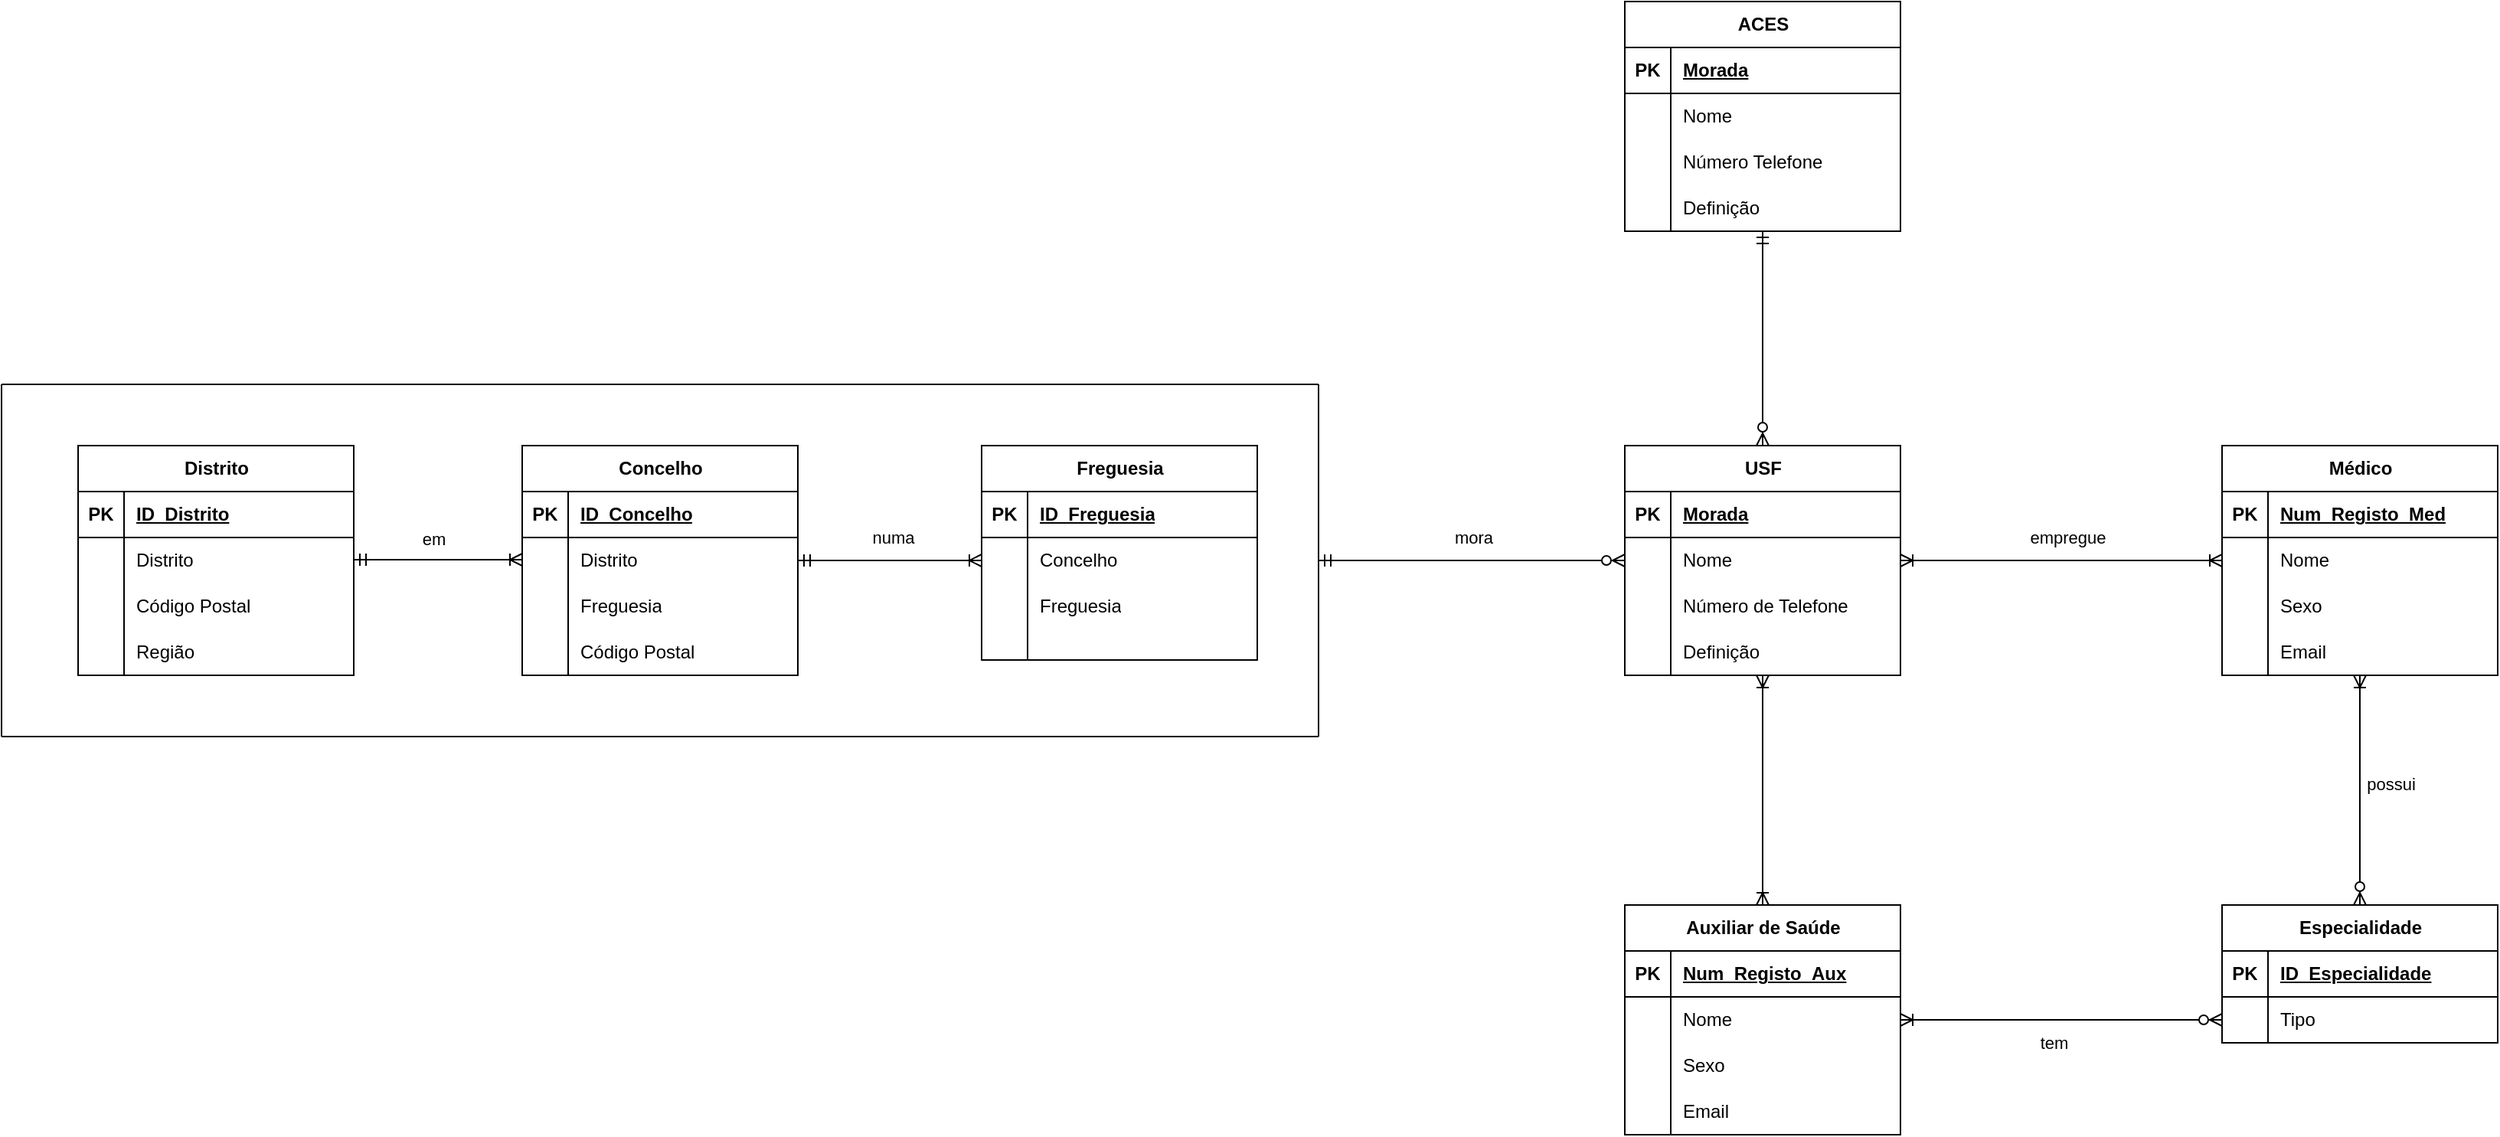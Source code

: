 <mxfile version="22.1.0" type="device">
  <diagram id="R2lEEEUBdFMjLlhIrx00" name="Page-1">
    <mxGraphModel dx="2692" dy="1961" grid="1" gridSize="10" guides="1" tooltips="1" connect="1" arrows="1" fold="1" page="1" pageScale="1" pageWidth="850" pageHeight="1100" math="0" shadow="0" extFonts="Permanent Marker^https://fonts.googleapis.com/css?family=Permanent+Marker">
      <root>
        <mxCell id="0" />
        <mxCell id="1" parent="0" />
        <mxCell id="elpgl7ufbxn8hBwSYkPj-1" value="USF" style="shape=table;startSize=30;container=1;collapsible=1;childLayout=tableLayout;fixedRows=1;rowLines=0;fontStyle=1;align=center;resizeLast=1;html=1;" vertex="1" parent="1">
          <mxGeometry x="860" y="240" width="180" height="150" as="geometry" />
        </mxCell>
        <mxCell id="elpgl7ufbxn8hBwSYkPj-2" value="" style="shape=tableRow;horizontal=0;startSize=0;swimlaneHead=0;swimlaneBody=0;fillColor=none;collapsible=0;dropTarget=0;points=[[0,0.5],[1,0.5]];portConstraint=eastwest;top=0;left=0;right=0;bottom=1;" vertex="1" parent="elpgl7ufbxn8hBwSYkPj-1">
          <mxGeometry y="30" width="180" height="30" as="geometry" />
        </mxCell>
        <mxCell id="elpgl7ufbxn8hBwSYkPj-3" value="PK" style="shape=partialRectangle;connectable=0;fillColor=none;top=0;left=0;bottom=0;right=0;fontStyle=1;overflow=hidden;whiteSpace=wrap;html=1;" vertex="1" parent="elpgl7ufbxn8hBwSYkPj-2">
          <mxGeometry width="30" height="30" as="geometry">
            <mxRectangle width="30" height="30" as="alternateBounds" />
          </mxGeometry>
        </mxCell>
        <mxCell id="elpgl7ufbxn8hBwSYkPj-4" value="Morada" style="shape=partialRectangle;connectable=0;fillColor=none;top=0;left=0;bottom=0;right=0;align=left;spacingLeft=6;fontStyle=5;overflow=hidden;whiteSpace=wrap;html=1;" vertex="1" parent="elpgl7ufbxn8hBwSYkPj-2">
          <mxGeometry x="30" width="150" height="30" as="geometry">
            <mxRectangle width="150" height="30" as="alternateBounds" />
          </mxGeometry>
        </mxCell>
        <mxCell id="elpgl7ufbxn8hBwSYkPj-5" value="" style="shape=tableRow;horizontal=0;startSize=0;swimlaneHead=0;swimlaneBody=0;fillColor=none;collapsible=0;dropTarget=0;points=[[0,0.5],[1,0.5]];portConstraint=eastwest;top=0;left=0;right=0;bottom=0;" vertex="1" parent="elpgl7ufbxn8hBwSYkPj-1">
          <mxGeometry y="60" width="180" height="30" as="geometry" />
        </mxCell>
        <mxCell id="elpgl7ufbxn8hBwSYkPj-6" value="" style="shape=partialRectangle;connectable=0;fillColor=none;top=0;left=0;bottom=0;right=0;editable=1;overflow=hidden;whiteSpace=wrap;html=1;" vertex="1" parent="elpgl7ufbxn8hBwSYkPj-5">
          <mxGeometry width="30" height="30" as="geometry">
            <mxRectangle width="30" height="30" as="alternateBounds" />
          </mxGeometry>
        </mxCell>
        <mxCell id="elpgl7ufbxn8hBwSYkPj-7" value="Nome" style="shape=partialRectangle;connectable=0;fillColor=none;top=0;left=0;bottom=0;right=0;align=left;spacingLeft=6;overflow=hidden;whiteSpace=wrap;html=1;" vertex="1" parent="elpgl7ufbxn8hBwSYkPj-5">
          <mxGeometry x="30" width="150" height="30" as="geometry">
            <mxRectangle width="150" height="30" as="alternateBounds" />
          </mxGeometry>
        </mxCell>
        <mxCell id="elpgl7ufbxn8hBwSYkPj-8" value="" style="shape=tableRow;horizontal=0;startSize=0;swimlaneHead=0;swimlaneBody=0;fillColor=none;collapsible=0;dropTarget=0;points=[[0,0.5],[1,0.5]];portConstraint=eastwest;top=0;left=0;right=0;bottom=0;" vertex="1" parent="elpgl7ufbxn8hBwSYkPj-1">
          <mxGeometry y="90" width="180" height="30" as="geometry" />
        </mxCell>
        <mxCell id="elpgl7ufbxn8hBwSYkPj-9" value="" style="shape=partialRectangle;connectable=0;fillColor=none;top=0;left=0;bottom=0;right=0;editable=1;overflow=hidden;whiteSpace=wrap;html=1;" vertex="1" parent="elpgl7ufbxn8hBwSYkPj-8">
          <mxGeometry width="30" height="30" as="geometry">
            <mxRectangle width="30" height="30" as="alternateBounds" />
          </mxGeometry>
        </mxCell>
        <mxCell id="elpgl7ufbxn8hBwSYkPj-10" value="Número de Telefone" style="shape=partialRectangle;connectable=0;fillColor=none;top=0;left=0;bottom=0;right=0;align=left;spacingLeft=6;overflow=hidden;whiteSpace=wrap;html=1;" vertex="1" parent="elpgl7ufbxn8hBwSYkPj-8">
          <mxGeometry x="30" width="150" height="30" as="geometry">
            <mxRectangle width="150" height="30" as="alternateBounds" />
          </mxGeometry>
        </mxCell>
        <mxCell id="elpgl7ufbxn8hBwSYkPj-11" value="" style="shape=tableRow;horizontal=0;startSize=0;swimlaneHead=0;swimlaneBody=0;fillColor=none;collapsible=0;dropTarget=0;points=[[0,0.5],[1,0.5]];portConstraint=eastwest;top=0;left=0;right=0;bottom=0;" vertex="1" parent="elpgl7ufbxn8hBwSYkPj-1">
          <mxGeometry y="120" width="180" height="30" as="geometry" />
        </mxCell>
        <mxCell id="elpgl7ufbxn8hBwSYkPj-12" value="" style="shape=partialRectangle;connectable=0;fillColor=none;top=0;left=0;bottom=0;right=0;editable=1;overflow=hidden;whiteSpace=wrap;html=1;" vertex="1" parent="elpgl7ufbxn8hBwSYkPj-11">
          <mxGeometry width="30" height="30" as="geometry">
            <mxRectangle width="30" height="30" as="alternateBounds" />
          </mxGeometry>
        </mxCell>
        <mxCell id="elpgl7ufbxn8hBwSYkPj-13" value="Definição" style="shape=partialRectangle;connectable=0;fillColor=none;top=0;left=0;bottom=0;right=0;align=left;spacingLeft=6;overflow=hidden;whiteSpace=wrap;html=1;" vertex="1" parent="elpgl7ufbxn8hBwSYkPj-11">
          <mxGeometry x="30" width="150" height="30" as="geometry">
            <mxRectangle width="150" height="30" as="alternateBounds" />
          </mxGeometry>
        </mxCell>
        <mxCell id="elpgl7ufbxn8hBwSYkPj-14" value="ACES" style="shape=table;startSize=30;container=1;collapsible=1;childLayout=tableLayout;fixedRows=1;rowLines=0;fontStyle=1;align=center;resizeLast=1;html=1;" vertex="1" parent="1">
          <mxGeometry x="860" y="-50" width="180" height="150" as="geometry" />
        </mxCell>
        <mxCell id="elpgl7ufbxn8hBwSYkPj-15" value="" style="shape=tableRow;horizontal=0;startSize=0;swimlaneHead=0;swimlaneBody=0;fillColor=none;collapsible=0;dropTarget=0;points=[[0,0.5],[1,0.5]];portConstraint=eastwest;top=0;left=0;right=0;bottom=1;" vertex="1" parent="elpgl7ufbxn8hBwSYkPj-14">
          <mxGeometry y="30" width="180" height="30" as="geometry" />
        </mxCell>
        <mxCell id="elpgl7ufbxn8hBwSYkPj-16" value="PK" style="shape=partialRectangle;connectable=0;fillColor=none;top=0;left=0;bottom=0;right=0;fontStyle=1;overflow=hidden;whiteSpace=wrap;html=1;" vertex="1" parent="elpgl7ufbxn8hBwSYkPj-15">
          <mxGeometry width="30" height="30" as="geometry">
            <mxRectangle width="30" height="30" as="alternateBounds" />
          </mxGeometry>
        </mxCell>
        <mxCell id="elpgl7ufbxn8hBwSYkPj-17" value="Morada" style="shape=partialRectangle;connectable=0;fillColor=none;top=0;left=0;bottom=0;right=0;align=left;spacingLeft=6;fontStyle=5;overflow=hidden;whiteSpace=wrap;html=1;" vertex="1" parent="elpgl7ufbxn8hBwSYkPj-15">
          <mxGeometry x="30" width="150" height="30" as="geometry">
            <mxRectangle width="150" height="30" as="alternateBounds" />
          </mxGeometry>
        </mxCell>
        <mxCell id="elpgl7ufbxn8hBwSYkPj-18" value="" style="shape=tableRow;horizontal=0;startSize=0;swimlaneHead=0;swimlaneBody=0;fillColor=none;collapsible=0;dropTarget=0;points=[[0,0.5],[1,0.5]];portConstraint=eastwest;top=0;left=0;right=0;bottom=0;" vertex="1" parent="elpgl7ufbxn8hBwSYkPj-14">
          <mxGeometry y="60" width="180" height="30" as="geometry" />
        </mxCell>
        <mxCell id="elpgl7ufbxn8hBwSYkPj-19" value="" style="shape=partialRectangle;connectable=0;fillColor=none;top=0;left=0;bottom=0;right=0;editable=1;overflow=hidden;whiteSpace=wrap;html=1;" vertex="1" parent="elpgl7ufbxn8hBwSYkPj-18">
          <mxGeometry width="30" height="30" as="geometry">
            <mxRectangle width="30" height="30" as="alternateBounds" />
          </mxGeometry>
        </mxCell>
        <mxCell id="elpgl7ufbxn8hBwSYkPj-20" value="Nome" style="shape=partialRectangle;connectable=0;fillColor=none;top=0;left=0;bottom=0;right=0;align=left;spacingLeft=6;overflow=hidden;whiteSpace=wrap;html=1;" vertex="1" parent="elpgl7ufbxn8hBwSYkPj-18">
          <mxGeometry x="30" width="150" height="30" as="geometry">
            <mxRectangle width="150" height="30" as="alternateBounds" />
          </mxGeometry>
        </mxCell>
        <mxCell id="elpgl7ufbxn8hBwSYkPj-21" value="" style="shape=tableRow;horizontal=0;startSize=0;swimlaneHead=0;swimlaneBody=0;fillColor=none;collapsible=0;dropTarget=0;points=[[0,0.5],[1,0.5]];portConstraint=eastwest;top=0;left=0;right=0;bottom=0;" vertex="1" parent="elpgl7ufbxn8hBwSYkPj-14">
          <mxGeometry y="90" width="180" height="30" as="geometry" />
        </mxCell>
        <mxCell id="elpgl7ufbxn8hBwSYkPj-22" value="" style="shape=partialRectangle;connectable=0;fillColor=none;top=0;left=0;bottom=0;right=0;editable=1;overflow=hidden;whiteSpace=wrap;html=1;" vertex="1" parent="elpgl7ufbxn8hBwSYkPj-21">
          <mxGeometry width="30" height="30" as="geometry">
            <mxRectangle width="30" height="30" as="alternateBounds" />
          </mxGeometry>
        </mxCell>
        <mxCell id="elpgl7ufbxn8hBwSYkPj-23" value="Número Telefone" style="shape=partialRectangle;connectable=0;fillColor=none;top=0;left=0;bottom=0;right=0;align=left;spacingLeft=6;overflow=hidden;whiteSpace=wrap;html=1;" vertex="1" parent="elpgl7ufbxn8hBwSYkPj-21">
          <mxGeometry x="30" width="150" height="30" as="geometry">
            <mxRectangle width="150" height="30" as="alternateBounds" />
          </mxGeometry>
        </mxCell>
        <mxCell id="elpgl7ufbxn8hBwSYkPj-24" value="" style="shape=tableRow;horizontal=0;startSize=0;swimlaneHead=0;swimlaneBody=0;fillColor=none;collapsible=0;dropTarget=0;points=[[0,0.5],[1,0.5]];portConstraint=eastwest;top=0;left=0;right=0;bottom=0;" vertex="1" parent="elpgl7ufbxn8hBwSYkPj-14">
          <mxGeometry y="120" width="180" height="30" as="geometry" />
        </mxCell>
        <mxCell id="elpgl7ufbxn8hBwSYkPj-25" value="" style="shape=partialRectangle;connectable=0;fillColor=none;top=0;left=0;bottom=0;right=0;editable=1;overflow=hidden;whiteSpace=wrap;html=1;" vertex="1" parent="elpgl7ufbxn8hBwSYkPj-24">
          <mxGeometry width="30" height="30" as="geometry">
            <mxRectangle width="30" height="30" as="alternateBounds" />
          </mxGeometry>
        </mxCell>
        <mxCell id="elpgl7ufbxn8hBwSYkPj-26" value="Definição" style="shape=partialRectangle;connectable=0;fillColor=none;top=0;left=0;bottom=0;right=0;align=left;spacingLeft=6;overflow=hidden;whiteSpace=wrap;html=1;" vertex="1" parent="elpgl7ufbxn8hBwSYkPj-24">
          <mxGeometry x="30" width="150" height="30" as="geometry">
            <mxRectangle width="150" height="30" as="alternateBounds" />
          </mxGeometry>
        </mxCell>
        <mxCell id="elpgl7ufbxn8hBwSYkPj-27" value="Médico" style="shape=table;startSize=30;container=1;collapsible=1;childLayout=tableLayout;fixedRows=1;rowLines=0;fontStyle=1;align=center;resizeLast=1;html=1;" vertex="1" parent="1">
          <mxGeometry x="1250" y="240" width="180" height="150" as="geometry" />
        </mxCell>
        <mxCell id="elpgl7ufbxn8hBwSYkPj-28" value="" style="shape=tableRow;horizontal=0;startSize=0;swimlaneHead=0;swimlaneBody=0;fillColor=none;collapsible=0;dropTarget=0;points=[[0,0.5],[1,0.5]];portConstraint=eastwest;top=0;left=0;right=0;bottom=1;" vertex="1" parent="elpgl7ufbxn8hBwSYkPj-27">
          <mxGeometry y="30" width="180" height="30" as="geometry" />
        </mxCell>
        <mxCell id="elpgl7ufbxn8hBwSYkPj-29" value="PK" style="shape=partialRectangle;connectable=0;fillColor=none;top=0;left=0;bottom=0;right=0;fontStyle=1;overflow=hidden;whiteSpace=wrap;html=1;" vertex="1" parent="elpgl7ufbxn8hBwSYkPj-28">
          <mxGeometry width="30" height="30" as="geometry">
            <mxRectangle width="30" height="30" as="alternateBounds" />
          </mxGeometry>
        </mxCell>
        <mxCell id="elpgl7ufbxn8hBwSYkPj-30" value="Num_Registo_Med" style="shape=partialRectangle;connectable=0;fillColor=none;top=0;left=0;bottom=0;right=0;align=left;spacingLeft=6;fontStyle=5;overflow=hidden;whiteSpace=wrap;html=1;" vertex="1" parent="elpgl7ufbxn8hBwSYkPj-28">
          <mxGeometry x="30" width="150" height="30" as="geometry">
            <mxRectangle width="150" height="30" as="alternateBounds" />
          </mxGeometry>
        </mxCell>
        <mxCell id="elpgl7ufbxn8hBwSYkPj-31" value="" style="shape=tableRow;horizontal=0;startSize=0;swimlaneHead=0;swimlaneBody=0;fillColor=none;collapsible=0;dropTarget=0;points=[[0,0.5],[1,0.5]];portConstraint=eastwest;top=0;left=0;right=0;bottom=0;" vertex="1" parent="elpgl7ufbxn8hBwSYkPj-27">
          <mxGeometry y="60" width="180" height="30" as="geometry" />
        </mxCell>
        <mxCell id="elpgl7ufbxn8hBwSYkPj-32" value="" style="shape=partialRectangle;connectable=0;fillColor=none;top=0;left=0;bottom=0;right=0;editable=1;overflow=hidden;whiteSpace=wrap;html=1;" vertex="1" parent="elpgl7ufbxn8hBwSYkPj-31">
          <mxGeometry width="30" height="30" as="geometry">
            <mxRectangle width="30" height="30" as="alternateBounds" />
          </mxGeometry>
        </mxCell>
        <mxCell id="elpgl7ufbxn8hBwSYkPj-33" value="Nome" style="shape=partialRectangle;connectable=0;fillColor=none;top=0;left=0;bottom=0;right=0;align=left;spacingLeft=6;overflow=hidden;whiteSpace=wrap;html=1;" vertex="1" parent="elpgl7ufbxn8hBwSYkPj-31">
          <mxGeometry x="30" width="150" height="30" as="geometry">
            <mxRectangle width="150" height="30" as="alternateBounds" />
          </mxGeometry>
        </mxCell>
        <mxCell id="elpgl7ufbxn8hBwSYkPj-34" value="" style="shape=tableRow;horizontal=0;startSize=0;swimlaneHead=0;swimlaneBody=0;fillColor=none;collapsible=0;dropTarget=0;points=[[0,0.5],[1,0.5]];portConstraint=eastwest;top=0;left=0;right=0;bottom=0;" vertex="1" parent="elpgl7ufbxn8hBwSYkPj-27">
          <mxGeometry y="90" width="180" height="30" as="geometry" />
        </mxCell>
        <mxCell id="elpgl7ufbxn8hBwSYkPj-35" value="" style="shape=partialRectangle;connectable=0;fillColor=none;top=0;left=0;bottom=0;right=0;editable=1;overflow=hidden;whiteSpace=wrap;html=1;" vertex="1" parent="elpgl7ufbxn8hBwSYkPj-34">
          <mxGeometry width="30" height="30" as="geometry">
            <mxRectangle width="30" height="30" as="alternateBounds" />
          </mxGeometry>
        </mxCell>
        <mxCell id="elpgl7ufbxn8hBwSYkPj-36" value="Sexo" style="shape=partialRectangle;connectable=0;fillColor=none;top=0;left=0;bottom=0;right=0;align=left;spacingLeft=6;overflow=hidden;whiteSpace=wrap;html=1;" vertex="1" parent="elpgl7ufbxn8hBwSYkPj-34">
          <mxGeometry x="30" width="150" height="30" as="geometry">
            <mxRectangle width="150" height="30" as="alternateBounds" />
          </mxGeometry>
        </mxCell>
        <mxCell id="elpgl7ufbxn8hBwSYkPj-37" value="" style="shape=tableRow;horizontal=0;startSize=0;swimlaneHead=0;swimlaneBody=0;fillColor=none;collapsible=0;dropTarget=0;points=[[0,0.5],[1,0.5]];portConstraint=eastwest;top=0;left=0;right=0;bottom=0;" vertex="1" parent="elpgl7ufbxn8hBwSYkPj-27">
          <mxGeometry y="120" width="180" height="30" as="geometry" />
        </mxCell>
        <mxCell id="elpgl7ufbxn8hBwSYkPj-38" value="" style="shape=partialRectangle;connectable=0;fillColor=none;top=0;left=0;bottom=0;right=0;editable=1;overflow=hidden;whiteSpace=wrap;html=1;" vertex="1" parent="elpgl7ufbxn8hBwSYkPj-37">
          <mxGeometry width="30" height="30" as="geometry">
            <mxRectangle width="30" height="30" as="alternateBounds" />
          </mxGeometry>
        </mxCell>
        <mxCell id="elpgl7ufbxn8hBwSYkPj-39" value="Email" style="shape=partialRectangle;connectable=0;fillColor=none;top=0;left=0;bottom=0;right=0;align=left;spacingLeft=6;overflow=hidden;whiteSpace=wrap;html=1;" vertex="1" parent="elpgl7ufbxn8hBwSYkPj-37">
          <mxGeometry x="30" width="150" height="30" as="geometry">
            <mxRectangle width="150" height="30" as="alternateBounds" />
          </mxGeometry>
        </mxCell>
        <mxCell id="elpgl7ufbxn8hBwSYkPj-40" value="Especialidade" style="shape=table;startSize=30;container=1;collapsible=1;childLayout=tableLayout;fixedRows=1;rowLines=0;fontStyle=1;align=center;resizeLast=1;html=1;" vertex="1" parent="1">
          <mxGeometry x="1250" y="540" width="180" height="90" as="geometry" />
        </mxCell>
        <mxCell id="elpgl7ufbxn8hBwSYkPj-41" value="" style="shape=tableRow;horizontal=0;startSize=0;swimlaneHead=0;swimlaneBody=0;fillColor=none;collapsible=0;dropTarget=0;points=[[0,0.5],[1,0.5]];portConstraint=eastwest;top=0;left=0;right=0;bottom=1;" vertex="1" parent="elpgl7ufbxn8hBwSYkPj-40">
          <mxGeometry y="30" width="180" height="30" as="geometry" />
        </mxCell>
        <mxCell id="elpgl7ufbxn8hBwSYkPj-42" value="PK" style="shape=partialRectangle;connectable=0;fillColor=none;top=0;left=0;bottom=0;right=0;fontStyle=1;overflow=hidden;whiteSpace=wrap;html=1;" vertex="1" parent="elpgl7ufbxn8hBwSYkPj-41">
          <mxGeometry width="30" height="30" as="geometry">
            <mxRectangle width="30" height="30" as="alternateBounds" />
          </mxGeometry>
        </mxCell>
        <mxCell id="elpgl7ufbxn8hBwSYkPj-43" value="ID_Especialidade" style="shape=partialRectangle;connectable=0;fillColor=none;top=0;left=0;bottom=0;right=0;align=left;spacingLeft=6;fontStyle=5;overflow=hidden;whiteSpace=wrap;html=1;" vertex="1" parent="elpgl7ufbxn8hBwSYkPj-41">
          <mxGeometry x="30" width="150" height="30" as="geometry">
            <mxRectangle width="150" height="30" as="alternateBounds" />
          </mxGeometry>
        </mxCell>
        <mxCell id="elpgl7ufbxn8hBwSYkPj-44" value="" style="shape=tableRow;horizontal=0;startSize=0;swimlaneHead=0;swimlaneBody=0;fillColor=none;collapsible=0;dropTarget=0;points=[[0,0.5],[1,0.5]];portConstraint=eastwest;top=0;left=0;right=0;bottom=0;" vertex="1" parent="elpgl7ufbxn8hBwSYkPj-40">
          <mxGeometry y="60" width="180" height="30" as="geometry" />
        </mxCell>
        <mxCell id="elpgl7ufbxn8hBwSYkPj-45" value="" style="shape=partialRectangle;connectable=0;fillColor=none;top=0;left=0;bottom=0;right=0;editable=1;overflow=hidden;whiteSpace=wrap;html=1;" vertex="1" parent="elpgl7ufbxn8hBwSYkPj-44">
          <mxGeometry width="30" height="30" as="geometry">
            <mxRectangle width="30" height="30" as="alternateBounds" />
          </mxGeometry>
        </mxCell>
        <mxCell id="elpgl7ufbxn8hBwSYkPj-46" value="Tipo" style="shape=partialRectangle;connectable=0;fillColor=none;top=0;left=0;bottom=0;right=0;align=left;spacingLeft=6;overflow=hidden;whiteSpace=wrap;html=1;" vertex="1" parent="elpgl7ufbxn8hBwSYkPj-44">
          <mxGeometry x="30" width="150" height="30" as="geometry">
            <mxRectangle width="150" height="30" as="alternateBounds" />
          </mxGeometry>
        </mxCell>
        <mxCell id="elpgl7ufbxn8hBwSYkPj-53" value="Auxiliar de Saúde" style="shape=table;startSize=30;container=1;collapsible=1;childLayout=tableLayout;fixedRows=1;rowLines=0;fontStyle=1;align=center;resizeLast=1;html=1;" vertex="1" parent="1">
          <mxGeometry x="860" y="540" width="180" height="150" as="geometry" />
        </mxCell>
        <mxCell id="elpgl7ufbxn8hBwSYkPj-54" value="" style="shape=tableRow;horizontal=0;startSize=0;swimlaneHead=0;swimlaneBody=0;fillColor=none;collapsible=0;dropTarget=0;points=[[0,0.5],[1,0.5]];portConstraint=eastwest;top=0;left=0;right=0;bottom=1;" vertex="1" parent="elpgl7ufbxn8hBwSYkPj-53">
          <mxGeometry y="30" width="180" height="30" as="geometry" />
        </mxCell>
        <mxCell id="elpgl7ufbxn8hBwSYkPj-55" value="PK" style="shape=partialRectangle;connectable=0;fillColor=none;top=0;left=0;bottom=0;right=0;fontStyle=1;overflow=hidden;whiteSpace=wrap;html=1;" vertex="1" parent="elpgl7ufbxn8hBwSYkPj-54">
          <mxGeometry width="30" height="30" as="geometry">
            <mxRectangle width="30" height="30" as="alternateBounds" />
          </mxGeometry>
        </mxCell>
        <mxCell id="elpgl7ufbxn8hBwSYkPj-56" value="Num_Registo_Aux" style="shape=partialRectangle;connectable=0;fillColor=none;top=0;left=0;bottom=0;right=0;align=left;spacingLeft=6;fontStyle=5;overflow=hidden;whiteSpace=wrap;html=1;" vertex="1" parent="elpgl7ufbxn8hBwSYkPj-54">
          <mxGeometry x="30" width="150" height="30" as="geometry">
            <mxRectangle width="150" height="30" as="alternateBounds" />
          </mxGeometry>
        </mxCell>
        <mxCell id="elpgl7ufbxn8hBwSYkPj-57" value="" style="shape=tableRow;horizontal=0;startSize=0;swimlaneHead=0;swimlaneBody=0;fillColor=none;collapsible=0;dropTarget=0;points=[[0,0.5],[1,0.5]];portConstraint=eastwest;top=0;left=0;right=0;bottom=0;" vertex="1" parent="elpgl7ufbxn8hBwSYkPj-53">
          <mxGeometry y="60" width="180" height="30" as="geometry" />
        </mxCell>
        <mxCell id="elpgl7ufbxn8hBwSYkPj-58" value="" style="shape=partialRectangle;connectable=0;fillColor=none;top=0;left=0;bottom=0;right=0;editable=1;overflow=hidden;whiteSpace=wrap;html=1;" vertex="1" parent="elpgl7ufbxn8hBwSYkPj-57">
          <mxGeometry width="30" height="30" as="geometry">
            <mxRectangle width="30" height="30" as="alternateBounds" />
          </mxGeometry>
        </mxCell>
        <mxCell id="elpgl7ufbxn8hBwSYkPj-59" value="Nome" style="shape=partialRectangle;connectable=0;fillColor=none;top=0;left=0;bottom=0;right=0;align=left;spacingLeft=6;overflow=hidden;whiteSpace=wrap;html=1;" vertex="1" parent="elpgl7ufbxn8hBwSYkPj-57">
          <mxGeometry x="30" width="150" height="30" as="geometry">
            <mxRectangle width="150" height="30" as="alternateBounds" />
          </mxGeometry>
        </mxCell>
        <mxCell id="elpgl7ufbxn8hBwSYkPj-60" value="" style="shape=tableRow;horizontal=0;startSize=0;swimlaneHead=0;swimlaneBody=0;fillColor=none;collapsible=0;dropTarget=0;points=[[0,0.5],[1,0.5]];portConstraint=eastwest;top=0;left=0;right=0;bottom=0;" vertex="1" parent="elpgl7ufbxn8hBwSYkPj-53">
          <mxGeometry y="90" width="180" height="30" as="geometry" />
        </mxCell>
        <mxCell id="elpgl7ufbxn8hBwSYkPj-61" value="" style="shape=partialRectangle;connectable=0;fillColor=none;top=0;left=0;bottom=0;right=0;editable=1;overflow=hidden;whiteSpace=wrap;html=1;" vertex="1" parent="elpgl7ufbxn8hBwSYkPj-60">
          <mxGeometry width="30" height="30" as="geometry">
            <mxRectangle width="30" height="30" as="alternateBounds" />
          </mxGeometry>
        </mxCell>
        <mxCell id="elpgl7ufbxn8hBwSYkPj-62" value="Sexo" style="shape=partialRectangle;connectable=0;fillColor=none;top=0;left=0;bottom=0;right=0;align=left;spacingLeft=6;overflow=hidden;whiteSpace=wrap;html=1;" vertex="1" parent="elpgl7ufbxn8hBwSYkPj-60">
          <mxGeometry x="30" width="150" height="30" as="geometry">
            <mxRectangle width="150" height="30" as="alternateBounds" />
          </mxGeometry>
        </mxCell>
        <mxCell id="elpgl7ufbxn8hBwSYkPj-63" value="" style="shape=tableRow;horizontal=0;startSize=0;swimlaneHead=0;swimlaneBody=0;fillColor=none;collapsible=0;dropTarget=0;points=[[0,0.5],[1,0.5]];portConstraint=eastwest;top=0;left=0;right=0;bottom=0;" vertex="1" parent="elpgl7ufbxn8hBwSYkPj-53">
          <mxGeometry y="120" width="180" height="30" as="geometry" />
        </mxCell>
        <mxCell id="elpgl7ufbxn8hBwSYkPj-64" value="" style="shape=partialRectangle;connectable=0;fillColor=none;top=0;left=0;bottom=0;right=0;editable=1;overflow=hidden;whiteSpace=wrap;html=1;" vertex="1" parent="elpgl7ufbxn8hBwSYkPj-63">
          <mxGeometry width="30" height="30" as="geometry">
            <mxRectangle width="30" height="30" as="alternateBounds" />
          </mxGeometry>
        </mxCell>
        <mxCell id="elpgl7ufbxn8hBwSYkPj-65" value="Email" style="shape=partialRectangle;connectable=0;fillColor=none;top=0;left=0;bottom=0;right=0;align=left;spacingLeft=6;overflow=hidden;whiteSpace=wrap;html=1;" vertex="1" parent="elpgl7ufbxn8hBwSYkPj-63">
          <mxGeometry x="30" width="150" height="30" as="geometry">
            <mxRectangle width="150" height="30" as="alternateBounds" />
          </mxGeometry>
        </mxCell>
        <mxCell id="elpgl7ufbxn8hBwSYkPj-66" value="Distrito" style="shape=table;startSize=30;container=1;collapsible=1;childLayout=tableLayout;fixedRows=1;rowLines=0;fontStyle=1;align=center;resizeLast=1;html=1;" vertex="1" parent="1">
          <mxGeometry x="-150" y="240" width="180" height="150" as="geometry" />
        </mxCell>
        <mxCell id="elpgl7ufbxn8hBwSYkPj-67" value="" style="shape=tableRow;horizontal=0;startSize=0;swimlaneHead=0;swimlaneBody=0;fillColor=none;collapsible=0;dropTarget=0;points=[[0,0.5],[1,0.5]];portConstraint=eastwest;top=0;left=0;right=0;bottom=1;" vertex="1" parent="elpgl7ufbxn8hBwSYkPj-66">
          <mxGeometry y="30" width="180" height="30" as="geometry" />
        </mxCell>
        <mxCell id="elpgl7ufbxn8hBwSYkPj-68" value="PK" style="shape=partialRectangle;connectable=0;fillColor=none;top=0;left=0;bottom=0;right=0;fontStyle=1;overflow=hidden;whiteSpace=wrap;html=1;" vertex="1" parent="elpgl7ufbxn8hBwSYkPj-67">
          <mxGeometry width="30" height="30" as="geometry">
            <mxRectangle width="30" height="30" as="alternateBounds" />
          </mxGeometry>
        </mxCell>
        <mxCell id="elpgl7ufbxn8hBwSYkPj-69" value="ID_Distrito" style="shape=partialRectangle;connectable=0;fillColor=none;top=0;left=0;bottom=0;right=0;align=left;spacingLeft=6;fontStyle=5;overflow=hidden;whiteSpace=wrap;html=1;" vertex="1" parent="elpgl7ufbxn8hBwSYkPj-67">
          <mxGeometry x="30" width="150" height="30" as="geometry">
            <mxRectangle width="150" height="30" as="alternateBounds" />
          </mxGeometry>
        </mxCell>
        <mxCell id="elpgl7ufbxn8hBwSYkPj-70" value="" style="shape=tableRow;horizontal=0;startSize=0;swimlaneHead=0;swimlaneBody=0;fillColor=none;collapsible=0;dropTarget=0;points=[[0,0.5],[1,0.5]];portConstraint=eastwest;top=0;left=0;right=0;bottom=0;" vertex="1" parent="elpgl7ufbxn8hBwSYkPj-66">
          <mxGeometry y="60" width="180" height="30" as="geometry" />
        </mxCell>
        <mxCell id="elpgl7ufbxn8hBwSYkPj-71" value="" style="shape=partialRectangle;connectable=0;fillColor=none;top=0;left=0;bottom=0;right=0;editable=1;overflow=hidden;whiteSpace=wrap;html=1;" vertex="1" parent="elpgl7ufbxn8hBwSYkPj-70">
          <mxGeometry width="30" height="30" as="geometry">
            <mxRectangle width="30" height="30" as="alternateBounds" />
          </mxGeometry>
        </mxCell>
        <mxCell id="elpgl7ufbxn8hBwSYkPj-72" value="Distrito" style="shape=partialRectangle;connectable=0;fillColor=none;top=0;left=0;bottom=0;right=0;align=left;spacingLeft=6;overflow=hidden;whiteSpace=wrap;html=1;" vertex="1" parent="elpgl7ufbxn8hBwSYkPj-70">
          <mxGeometry x="30" width="150" height="30" as="geometry">
            <mxRectangle width="150" height="30" as="alternateBounds" />
          </mxGeometry>
        </mxCell>
        <mxCell id="elpgl7ufbxn8hBwSYkPj-73" value="" style="shape=tableRow;horizontal=0;startSize=0;swimlaneHead=0;swimlaneBody=0;fillColor=none;collapsible=0;dropTarget=0;points=[[0,0.5],[1,0.5]];portConstraint=eastwest;top=0;left=0;right=0;bottom=0;" vertex="1" parent="elpgl7ufbxn8hBwSYkPj-66">
          <mxGeometry y="90" width="180" height="30" as="geometry" />
        </mxCell>
        <mxCell id="elpgl7ufbxn8hBwSYkPj-74" value="" style="shape=partialRectangle;connectable=0;fillColor=none;top=0;left=0;bottom=0;right=0;editable=1;overflow=hidden;whiteSpace=wrap;html=1;" vertex="1" parent="elpgl7ufbxn8hBwSYkPj-73">
          <mxGeometry width="30" height="30" as="geometry">
            <mxRectangle width="30" height="30" as="alternateBounds" />
          </mxGeometry>
        </mxCell>
        <mxCell id="elpgl7ufbxn8hBwSYkPj-75" value="Código Postal" style="shape=partialRectangle;connectable=0;fillColor=none;top=0;left=0;bottom=0;right=0;align=left;spacingLeft=6;overflow=hidden;whiteSpace=wrap;html=1;" vertex="1" parent="elpgl7ufbxn8hBwSYkPj-73">
          <mxGeometry x="30" width="150" height="30" as="geometry">
            <mxRectangle width="150" height="30" as="alternateBounds" />
          </mxGeometry>
        </mxCell>
        <mxCell id="elpgl7ufbxn8hBwSYkPj-76" value="" style="shape=tableRow;horizontal=0;startSize=0;swimlaneHead=0;swimlaneBody=0;fillColor=none;collapsible=0;dropTarget=0;points=[[0,0.5],[1,0.5]];portConstraint=eastwest;top=0;left=0;right=0;bottom=0;" vertex="1" parent="elpgl7ufbxn8hBwSYkPj-66">
          <mxGeometry y="120" width="180" height="30" as="geometry" />
        </mxCell>
        <mxCell id="elpgl7ufbxn8hBwSYkPj-77" value="" style="shape=partialRectangle;connectable=0;fillColor=none;top=0;left=0;bottom=0;right=0;editable=1;overflow=hidden;whiteSpace=wrap;html=1;" vertex="1" parent="elpgl7ufbxn8hBwSYkPj-76">
          <mxGeometry width="30" height="30" as="geometry">
            <mxRectangle width="30" height="30" as="alternateBounds" />
          </mxGeometry>
        </mxCell>
        <mxCell id="elpgl7ufbxn8hBwSYkPj-78" value="Região" style="shape=partialRectangle;connectable=0;fillColor=none;top=0;left=0;bottom=0;right=0;align=left;spacingLeft=6;overflow=hidden;whiteSpace=wrap;html=1;" vertex="1" parent="elpgl7ufbxn8hBwSYkPj-76">
          <mxGeometry x="30" width="150" height="30" as="geometry">
            <mxRectangle width="150" height="30" as="alternateBounds" />
          </mxGeometry>
        </mxCell>
        <mxCell id="elpgl7ufbxn8hBwSYkPj-79" value="Concelho" style="shape=table;startSize=30;container=1;collapsible=1;childLayout=tableLayout;fixedRows=1;rowLines=0;fontStyle=1;align=center;resizeLast=1;html=1;" vertex="1" parent="1">
          <mxGeometry x="140" y="240" width="180" height="150" as="geometry" />
        </mxCell>
        <mxCell id="elpgl7ufbxn8hBwSYkPj-80" value="" style="shape=tableRow;horizontal=0;startSize=0;swimlaneHead=0;swimlaneBody=0;fillColor=none;collapsible=0;dropTarget=0;points=[[0,0.5],[1,0.5]];portConstraint=eastwest;top=0;left=0;right=0;bottom=1;" vertex="1" parent="elpgl7ufbxn8hBwSYkPj-79">
          <mxGeometry y="30" width="180" height="30" as="geometry" />
        </mxCell>
        <mxCell id="elpgl7ufbxn8hBwSYkPj-81" value="PK" style="shape=partialRectangle;connectable=0;fillColor=none;top=0;left=0;bottom=0;right=0;fontStyle=1;overflow=hidden;whiteSpace=wrap;html=1;" vertex="1" parent="elpgl7ufbxn8hBwSYkPj-80">
          <mxGeometry width="30" height="30" as="geometry">
            <mxRectangle width="30" height="30" as="alternateBounds" />
          </mxGeometry>
        </mxCell>
        <mxCell id="elpgl7ufbxn8hBwSYkPj-82" value="ID_Concelho" style="shape=partialRectangle;connectable=0;fillColor=none;top=0;left=0;bottom=0;right=0;align=left;spacingLeft=6;fontStyle=5;overflow=hidden;whiteSpace=wrap;html=1;" vertex="1" parent="elpgl7ufbxn8hBwSYkPj-80">
          <mxGeometry x="30" width="150" height="30" as="geometry">
            <mxRectangle width="150" height="30" as="alternateBounds" />
          </mxGeometry>
        </mxCell>
        <mxCell id="elpgl7ufbxn8hBwSYkPj-83" value="" style="shape=tableRow;horizontal=0;startSize=0;swimlaneHead=0;swimlaneBody=0;fillColor=none;collapsible=0;dropTarget=0;points=[[0,0.5],[1,0.5]];portConstraint=eastwest;top=0;left=0;right=0;bottom=0;" vertex="1" parent="elpgl7ufbxn8hBwSYkPj-79">
          <mxGeometry y="60" width="180" height="30" as="geometry" />
        </mxCell>
        <mxCell id="elpgl7ufbxn8hBwSYkPj-84" value="" style="shape=partialRectangle;connectable=0;fillColor=none;top=0;left=0;bottom=0;right=0;editable=1;overflow=hidden;whiteSpace=wrap;html=1;" vertex="1" parent="elpgl7ufbxn8hBwSYkPj-83">
          <mxGeometry width="30" height="30" as="geometry">
            <mxRectangle width="30" height="30" as="alternateBounds" />
          </mxGeometry>
        </mxCell>
        <mxCell id="elpgl7ufbxn8hBwSYkPj-85" value="Distrito" style="shape=partialRectangle;connectable=0;fillColor=none;top=0;left=0;bottom=0;right=0;align=left;spacingLeft=6;overflow=hidden;whiteSpace=wrap;html=1;" vertex="1" parent="elpgl7ufbxn8hBwSYkPj-83">
          <mxGeometry x="30" width="150" height="30" as="geometry">
            <mxRectangle width="150" height="30" as="alternateBounds" />
          </mxGeometry>
        </mxCell>
        <mxCell id="elpgl7ufbxn8hBwSYkPj-86" value="" style="shape=tableRow;horizontal=0;startSize=0;swimlaneHead=0;swimlaneBody=0;fillColor=none;collapsible=0;dropTarget=0;points=[[0,0.5],[1,0.5]];portConstraint=eastwest;top=0;left=0;right=0;bottom=0;" vertex="1" parent="elpgl7ufbxn8hBwSYkPj-79">
          <mxGeometry y="90" width="180" height="30" as="geometry" />
        </mxCell>
        <mxCell id="elpgl7ufbxn8hBwSYkPj-87" value="" style="shape=partialRectangle;connectable=0;fillColor=none;top=0;left=0;bottom=0;right=0;editable=1;overflow=hidden;whiteSpace=wrap;html=1;" vertex="1" parent="elpgl7ufbxn8hBwSYkPj-86">
          <mxGeometry width="30" height="30" as="geometry">
            <mxRectangle width="30" height="30" as="alternateBounds" />
          </mxGeometry>
        </mxCell>
        <mxCell id="elpgl7ufbxn8hBwSYkPj-88" value="Freguesia" style="shape=partialRectangle;connectable=0;fillColor=none;top=0;left=0;bottom=0;right=0;align=left;spacingLeft=6;overflow=hidden;whiteSpace=wrap;html=1;" vertex="1" parent="elpgl7ufbxn8hBwSYkPj-86">
          <mxGeometry x="30" width="150" height="30" as="geometry">
            <mxRectangle width="150" height="30" as="alternateBounds" />
          </mxGeometry>
        </mxCell>
        <mxCell id="elpgl7ufbxn8hBwSYkPj-89" value="" style="shape=tableRow;horizontal=0;startSize=0;swimlaneHead=0;swimlaneBody=0;fillColor=none;collapsible=0;dropTarget=0;points=[[0,0.5],[1,0.5]];portConstraint=eastwest;top=0;left=0;right=0;bottom=0;" vertex="1" parent="elpgl7ufbxn8hBwSYkPj-79">
          <mxGeometry y="120" width="180" height="30" as="geometry" />
        </mxCell>
        <mxCell id="elpgl7ufbxn8hBwSYkPj-90" value="" style="shape=partialRectangle;connectable=0;fillColor=none;top=0;left=0;bottom=0;right=0;editable=1;overflow=hidden;whiteSpace=wrap;html=1;" vertex="1" parent="elpgl7ufbxn8hBwSYkPj-89">
          <mxGeometry width="30" height="30" as="geometry">
            <mxRectangle width="30" height="30" as="alternateBounds" />
          </mxGeometry>
        </mxCell>
        <mxCell id="elpgl7ufbxn8hBwSYkPj-91" value="Código Postal" style="shape=partialRectangle;connectable=0;fillColor=none;top=0;left=0;bottom=0;right=0;align=left;spacingLeft=6;overflow=hidden;whiteSpace=wrap;html=1;" vertex="1" parent="elpgl7ufbxn8hBwSYkPj-89">
          <mxGeometry x="30" width="150" height="30" as="geometry">
            <mxRectangle width="150" height="30" as="alternateBounds" />
          </mxGeometry>
        </mxCell>
        <mxCell id="elpgl7ufbxn8hBwSYkPj-92" value="Freguesia" style="shape=table;startSize=30;container=1;collapsible=1;childLayout=tableLayout;fixedRows=1;rowLines=0;fontStyle=1;align=center;resizeLast=1;html=1;" vertex="1" parent="1">
          <mxGeometry x="440" y="240" width="180" height="140" as="geometry" />
        </mxCell>
        <mxCell id="elpgl7ufbxn8hBwSYkPj-93" value="" style="shape=tableRow;horizontal=0;startSize=0;swimlaneHead=0;swimlaneBody=0;fillColor=none;collapsible=0;dropTarget=0;points=[[0,0.5],[1,0.5]];portConstraint=eastwest;top=0;left=0;right=0;bottom=1;" vertex="1" parent="elpgl7ufbxn8hBwSYkPj-92">
          <mxGeometry y="30" width="180" height="30" as="geometry" />
        </mxCell>
        <mxCell id="elpgl7ufbxn8hBwSYkPj-94" value="PK" style="shape=partialRectangle;connectable=0;fillColor=none;top=0;left=0;bottom=0;right=0;fontStyle=1;overflow=hidden;whiteSpace=wrap;html=1;" vertex="1" parent="elpgl7ufbxn8hBwSYkPj-93">
          <mxGeometry width="30" height="30" as="geometry">
            <mxRectangle width="30" height="30" as="alternateBounds" />
          </mxGeometry>
        </mxCell>
        <mxCell id="elpgl7ufbxn8hBwSYkPj-95" value="ID_Freguesia" style="shape=partialRectangle;connectable=0;fillColor=none;top=0;left=0;bottom=0;right=0;align=left;spacingLeft=6;fontStyle=5;overflow=hidden;whiteSpace=wrap;html=1;" vertex="1" parent="elpgl7ufbxn8hBwSYkPj-93">
          <mxGeometry x="30" width="150" height="30" as="geometry">
            <mxRectangle width="150" height="30" as="alternateBounds" />
          </mxGeometry>
        </mxCell>
        <mxCell id="elpgl7ufbxn8hBwSYkPj-96" value="" style="shape=tableRow;horizontal=0;startSize=0;swimlaneHead=0;swimlaneBody=0;fillColor=none;collapsible=0;dropTarget=0;points=[[0,0.5],[1,0.5]];portConstraint=eastwest;top=0;left=0;right=0;bottom=0;" vertex="1" parent="elpgl7ufbxn8hBwSYkPj-92">
          <mxGeometry y="60" width="180" height="30" as="geometry" />
        </mxCell>
        <mxCell id="elpgl7ufbxn8hBwSYkPj-97" value="" style="shape=partialRectangle;connectable=0;fillColor=none;top=0;left=0;bottom=0;right=0;editable=1;overflow=hidden;whiteSpace=wrap;html=1;" vertex="1" parent="elpgl7ufbxn8hBwSYkPj-96">
          <mxGeometry width="30" height="30" as="geometry">
            <mxRectangle width="30" height="30" as="alternateBounds" />
          </mxGeometry>
        </mxCell>
        <mxCell id="elpgl7ufbxn8hBwSYkPj-98" value="Concelho" style="shape=partialRectangle;connectable=0;fillColor=none;top=0;left=0;bottom=0;right=0;align=left;spacingLeft=6;overflow=hidden;whiteSpace=wrap;html=1;" vertex="1" parent="elpgl7ufbxn8hBwSYkPj-96">
          <mxGeometry x="30" width="150" height="30" as="geometry">
            <mxRectangle width="150" height="30" as="alternateBounds" />
          </mxGeometry>
        </mxCell>
        <mxCell id="elpgl7ufbxn8hBwSYkPj-99" value="" style="shape=tableRow;horizontal=0;startSize=0;swimlaneHead=0;swimlaneBody=0;fillColor=none;collapsible=0;dropTarget=0;points=[[0,0.5],[1,0.5]];portConstraint=eastwest;top=0;left=0;right=0;bottom=0;" vertex="1" parent="elpgl7ufbxn8hBwSYkPj-92">
          <mxGeometry y="90" width="180" height="30" as="geometry" />
        </mxCell>
        <mxCell id="elpgl7ufbxn8hBwSYkPj-100" value="" style="shape=partialRectangle;connectable=0;fillColor=none;top=0;left=0;bottom=0;right=0;editable=1;overflow=hidden;whiteSpace=wrap;html=1;" vertex="1" parent="elpgl7ufbxn8hBwSYkPj-99">
          <mxGeometry width="30" height="30" as="geometry">
            <mxRectangle width="30" height="30" as="alternateBounds" />
          </mxGeometry>
        </mxCell>
        <mxCell id="elpgl7ufbxn8hBwSYkPj-101" value="Freguesia" style="shape=partialRectangle;connectable=0;fillColor=none;top=0;left=0;bottom=0;right=0;align=left;spacingLeft=6;overflow=hidden;whiteSpace=wrap;html=1;" vertex="1" parent="elpgl7ufbxn8hBwSYkPj-99">
          <mxGeometry x="30" width="150" height="30" as="geometry">
            <mxRectangle width="150" height="30" as="alternateBounds" />
          </mxGeometry>
        </mxCell>
        <mxCell id="elpgl7ufbxn8hBwSYkPj-102" value="" style="shape=tableRow;horizontal=0;startSize=0;swimlaneHead=0;swimlaneBody=0;fillColor=none;collapsible=0;dropTarget=0;points=[[0,0.5],[1,0.5]];portConstraint=eastwest;top=0;left=0;right=0;bottom=0;" vertex="1" parent="elpgl7ufbxn8hBwSYkPj-92">
          <mxGeometry y="120" width="180" height="20" as="geometry" />
        </mxCell>
        <mxCell id="elpgl7ufbxn8hBwSYkPj-103" value="" style="shape=partialRectangle;connectable=0;fillColor=none;top=0;left=0;bottom=0;right=0;editable=1;overflow=hidden;whiteSpace=wrap;html=1;" vertex="1" parent="elpgl7ufbxn8hBwSYkPj-102">
          <mxGeometry width="30" height="20" as="geometry">
            <mxRectangle width="30" height="20" as="alternateBounds" />
          </mxGeometry>
        </mxCell>
        <mxCell id="elpgl7ufbxn8hBwSYkPj-104" value="" style="shape=partialRectangle;connectable=0;fillColor=none;top=0;left=0;bottom=0;right=0;align=left;spacingLeft=6;overflow=hidden;whiteSpace=wrap;html=1;" vertex="1" parent="elpgl7ufbxn8hBwSYkPj-102">
          <mxGeometry x="30" width="150" height="20" as="geometry">
            <mxRectangle width="150" height="20" as="alternateBounds" />
          </mxGeometry>
        </mxCell>
        <mxCell id="elpgl7ufbxn8hBwSYkPj-105" value="" style="fontSize=12;html=1;endArrow=ERzeroToMany;startArrow=ERmandOne;rounded=0;entryX=0.5;entryY=0;entryDx=0;entryDy=0;" edge="1" parent="1" source="elpgl7ufbxn8hBwSYkPj-24" target="elpgl7ufbxn8hBwSYkPj-1">
          <mxGeometry width="100" height="100" relative="1" as="geometry">
            <mxPoint x="610" y="110" as="sourcePoint" />
            <mxPoint x="710" y="10" as="targetPoint" />
          </mxGeometry>
        </mxCell>
        <mxCell id="elpgl7ufbxn8hBwSYkPj-106" value="" style="fontSize=12;html=1;endArrow=ERzeroToMany;startArrow=ERmandOne;rounded=0;entryX=0;entryY=0.5;entryDx=0;entryDy=0;" edge="1" parent="1" target="elpgl7ufbxn8hBwSYkPj-5">
          <mxGeometry width="100" height="100" relative="1" as="geometry">
            <mxPoint x="660" y="315" as="sourcePoint" />
            <mxPoint x="690" y="450" as="targetPoint" />
          </mxGeometry>
        </mxCell>
        <mxCell id="elpgl7ufbxn8hBwSYkPj-121" value="mora" style="edgeLabel;html=1;align=center;verticalAlign=middle;resizable=0;points=[];" vertex="1" connectable="0" parent="elpgl7ufbxn8hBwSYkPj-106">
          <mxGeometry x="0.011" y="3" relative="1" as="geometry">
            <mxPoint y="-12" as="offset" />
          </mxGeometry>
        </mxCell>
        <mxCell id="elpgl7ufbxn8hBwSYkPj-107" value="" style="fontSize=12;html=1;endArrow=ERoneToMany;startArrow=ERmandOne;rounded=0;entryX=0;entryY=0.5;entryDx=0;entryDy=0;exitX=1;exitY=0.5;exitDx=0;exitDy=0;" edge="1" parent="1">
          <mxGeometry width="100" height="100" relative="1" as="geometry">
            <mxPoint x="30" y="314.5" as="sourcePoint" />
            <mxPoint x="140" y="314.5" as="targetPoint" />
          </mxGeometry>
        </mxCell>
        <mxCell id="elpgl7ufbxn8hBwSYkPj-119" value="em" style="edgeLabel;html=1;align=center;verticalAlign=middle;resizable=0;points=[];" vertex="1" connectable="0" parent="elpgl7ufbxn8hBwSYkPj-107">
          <mxGeometry x="-0.052" y="-5" relative="1" as="geometry">
            <mxPoint y="-19" as="offset" />
          </mxGeometry>
        </mxCell>
        <mxCell id="elpgl7ufbxn8hBwSYkPj-108" value="" style="fontSize=12;html=1;endArrow=ERoneToMany;startArrow=ERmandOne;rounded=0;entryX=0;entryY=0.5;entryDx=0;entryDy=0;exitX=1;exitY=0.5;exitDx=0;exitDy=0;" edge="1" parent="1" source="elpgl7ufbxn8hBwSYkPj-83" target="elpgl7ufbxn8hBwSYkPj-96">
          <mxGeometry width="100" height="100" relative="1" as="geometry">
            <mxPoint x="220" y="140" as="sourcePoint" />
            <mxPoint x="320" y="40" as="targetPoint" />
          </mxGeometry>
        </mxCell>
        <mxCell id="elpgl7ufbxn8hBwSYkPj-120" value="numa" style="edgeLabel;html=1;align=center;verticalAlign=middle;resizable=0;points=[];" vertex="1" connectable="0" parent="elpgl7ufbxn8hBwSYkPj-108">
          <mxGeometry x="0.035" y="4" relative="1" as="geometry">
            <mxPoint y="-11" as="offset" />
          </mxGeometry>
        </mxCell>
        <mxCell id="elpgl7ufbxn8hBwSYkPj-109" value="" style="fontSize=12;html=1;endArrow=ERoneToMany;startArrow=ERoneToMany;rounded=0;entryX=0;entryY=0.5;entryDx=0;entryDy=0;exitX=1;exitY=0.5;exitDx=0;exitDy=0;" edge="1" parent="1" source="elpgl7ufbxn8hBwSYkPj-5" target="elpgl7ufbxn8hBwSYkPj-31">
          <mxGeometry width="100" height="100" relative="1" as="geometry">
            <mxPoint x="890" y="540" as="sourcePoint" />
            <mxPoint x="990" y="440" as="targetPoint" />
          </mxGeometry>
        </mxCell>
        <mxCell id="elpgl7ufbxn8hBwSYkPj-122" value="empregue" style="edgeLabel;html=1;align=center;verticalAlign=middle;resizable=0;points=[];" vertex="1" connectable="0" parent="elpgl7ufbxn8hBwSYkPj-109">
          <mxGeometry x="0.039" y="1" relative="1" as="geometry">
            <mxPoint y="-14" as="offset" />
          </mxGeometry>
        </mxCell>
        <mxCell id="elpgl7ufbxn8hBwSYkPj-110" value="" style="fontSize=12;html=1;endArrow=ERoneToMany;startArrow=ERzeroToMany;rounded=0;exitX=0.5;exitY=0;exitDx=0;exitDy=0;" edge="1" parent="1" source="elpgl7ufbxn8hBwSYkPj-40" target="elpgl7ufbxn8hBwSYkPj-37">
          <mxGeometry width="100" height="100" relative="1" as="geometry">
            <mxPoint x="1340" y="100" as="sourcePoint" />
            <mxPoint x="1030" y="510" as="targetPoint" />
          </mxGeometry>
        </mxCell>
        <mxCell id="elpgl7ufbxn8hBwSYkPj-124" value="possui" style="edgeLabel;html=1;align=center;verticalAlign=middle;resizable=0;points=[];" vertex="1" connectable="0" parent="elpgl7ufbxn8hBwSYkPj-110">
          <mxGeometry x="0.062" relative="1" as="geometry">
            <mxPoint x="20" as="offset" />
          </mxGeometry>
        </mxCell>
        <mxCell id="elpgl7ufbxn8hBwSYkPj-111" value="" style="fontSize=12;html=1;endArrow=ERoneToMany;startArrow=ERzeroToMany;rounded=0;entryX=1;entryY=0.5;entryDx=0;entryDy=0;exitX=0;exitY=0.5;exitDx=0;exitDy=0;" edge="1" parent="1" source="elpgl7ufbxn8hBwSYkPj-44" target="elpgl7ufbxn8hBwSYkPj-57">
          <mxGeometry width="100" height="100" relative="1" as="geometry">
            <mxPoint x="1430" y="30" as="sourcePoint" />
            <mxPoint x="1630" y="30" as="targetPoint" />
          </mxGeometry>
        </mxCell>
        <mxCell id="elpgl7ufbxn8hBwSYkPj-123" value="tem" style="edgeLabel;html=1;align=center;verticalAlign=middle;resizable=0;points=[];" vertex="1" connectable="0" parent="elpgl7ufbxn8hBwSYkPj-111">
          <mxGeometry x="0.208" y="1" relative="1" as="geometry">
            <mxPoint x="17" y="14" as="offset" />
          </mxGeometry>
        </mxCell>
        <mxCell id="elpgl7ufbxn8hBwSYkPj-112" value="" style="fontSize=12;html=1;endArrow=ERoneToMany;startArrow=ERoneToMany;rounded=0;entryX=0.5;entryY=0;entryDx=0;entryDy=0;" edge="1" parent="1" source="elpgl7ufbxn8hBwSYkPj-11" target="elpgl7ufbxn8hBwSYkPj-53">
          <mxGeometry width="100" height="100" relative="1" as="geometry">
            <mxPoint x="1050" y="325" as="sourcePoint" />
            <mxPoint x="1260" y="325" as="targetPoint" />
          </mxGeometry>
        </mxCell>
        <mxCell id="elpgl7ufbxn8hBwSYkPj-113" value="" style="endArrow=none;html=1;rounded=0;" edge="1" parent="1">
          <mxGeometry width="50" height="50" relative="1" as="geometry">
            <mxPoint x="-200" y="430" as="sourcePoint" />
            <mxPoint x="-200" y="200" as="targetPoint" />
          </mxGeometry>
        </mxCell>
        <mxCell id="elpgl7ufbxn8hBwSYkPj-116" value="" style="endArrow=none;html=1;rounded=0;" edge="1" parent="1">
          <mxGeometry width="50" height="50" relative="1" as="geometry">
            <mxPoint x="-200" y="200" as="sourcePoint" />
            <mxPoint x="660" y="200" as="targetPoint" />
          </mxGeometry>
        </mxCell>
        <mxCell id="elpgl7ufbxn8hBwSYkPj-117" value="" style="endArrow=none;html=1;rounded=0;" edge="1" parent="1">
          <mxGeometry width="50" height="50" relative="1" as="geometry">
            <mxPoint x="-200" y="430" as="sourcePoint" />
            <mxPoint x="660" y="430" as="targetPoint" />
          </mxGeometry>
        </mxCell>
        <mxCell id="elpgl7ufbxn8hBwSYkPj-118" value="" style="endArrow=none;html=1;rounded=0;" edge="1" parent="1">
          <mxGeometry width="50" height="50" relative="1" as="geometry">
            <mxPoint x="660" y="430" as="sourcePoint" />
            <mxPoint x="660" y="200" as="targetPoint" />
          </mxGeometry>
        </mxCell>
      </root>
    </mxGraphModel>
  </diagram>
</mxfile>
